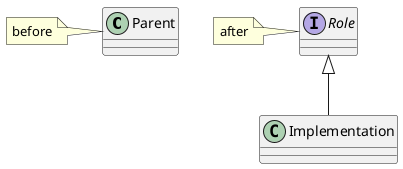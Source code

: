 @startuml


class Parent {
}
note left: before

interface Role {
}
note left: after

class Implementation {
}

Role <|-- Implementation

@enduml